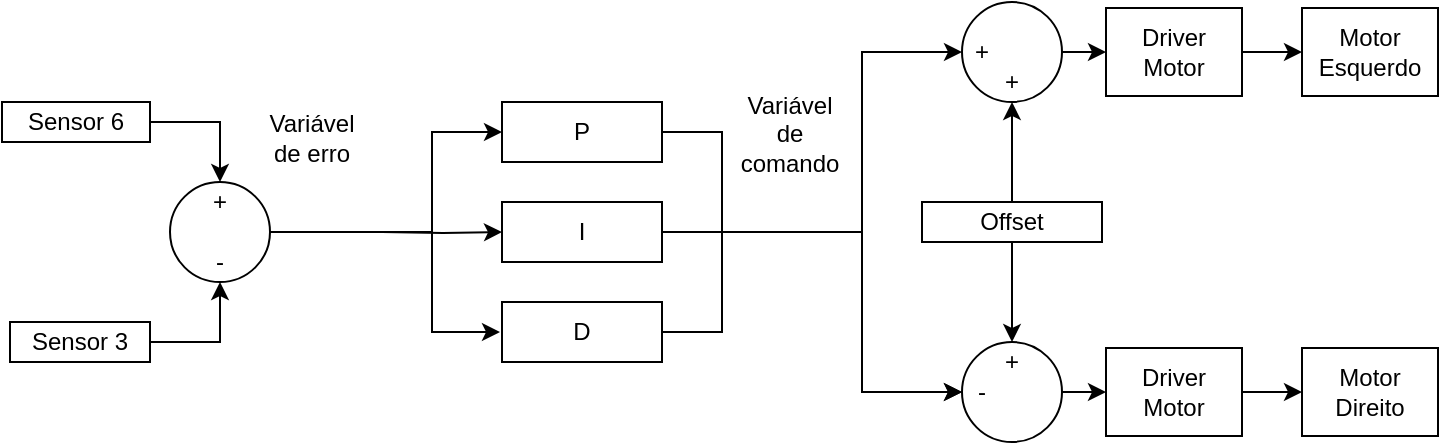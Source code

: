 <mxfile version="14.7.3" type="device"><diagram id="PGy4jMJpjteOQ0-NjsTB" name="Page-1"><mxGraphModel dx="1422" dy="786" grid="1" gridSize="10" guides="1" tooltips="1" connect="1" arrows="1" fold="1" page="1" pageScale="1" pageWidth="827" pageHeight="1169" math="0" shadow="0"><root><mxCell id="0"/><mxCell id="1" parent="0"/><mxCell id="bi_QcdGLL_Fe88sGq72_-1" style="edgeStyle=orthogonalEdgeStyle;rounded=0;orthogonalLoop=1;jettySize=auto;html=1;entryX=0;entryY=0.5;entryDx=0;entryDy=0;" edge="1" parent="1" source="bi_QcdGLL_Fe88sGq72_-4" target="bi_QcdGLL_Fe88sGq72_-66"><mxGeometry relative="1" as="geometry"><mxPoint x="465" y="305" as="targetPoint"/><Array as="points"><mxPoint x="415" y="355"/><mxPoint x="415" y="305"/><mxPoint x="485" y="305"/><mxPoint x="485" y="385"/></Array></mxGeometry></mxCell><mxCell id="bi_QcdGLL_Fe88sGq72_-2" value="" style="edgeStyle=orthogonalEdgeStyle;rounded=0;orthogonalLoop=1;jettySize=auto;html=1;entryX=0;entryY=0.5;entryDx=0;entryDy=0;" edge="1" parent="1" source="bi_QcdGLL_Fe88sGq72_-5" target="bi_QcdGLL_Fe88sGq72_-66"><mxGeometry relative="1" as="geometry"><mxPoint x="465" y="305" as="targetPoint"/><Array as="points"><mxPoint x="485" y="305"/><mxPoint x="485" y="385"/></Array></mxGeometry></mxCell><mxCell id="bi_QcdGLL_Fe88sGq72_-3" style="edgeStyle=orthogonalEdgeStyle;rounded=0;orthogonalLoop=1;jettySize=auto;html=1;entryX=0;entryY=0.5;entryDx=0;entryDy=0;" edge="1" parent="1" source="bi_QcdGLL_Fe88sGq72_-6" target="bi_QcdGLL_Fe88sGq72_-58"><mxGeometry relative="1" as="geometry"><mxPoint x="465" y="305" as="targetPoint"/><Array as="points"><mxPoint x="415" y="255"/><mxPoint x="415" y="305"/><mxPoint x="485" y="305"/><mxPoint x="485" y="215"/></Array></mxGeometry></mxCell><mxCell id="bi_QcdGLL_Fe88sGq72_-4" value="D" style="rounded=0;whiteSpace=wrap;html=1;" vertex="1" parent="1"><mxGeometry x="305" y="340" width="80" height="30" as="geometry"/></mxCell><mxCell id="bi_QcdGLL_Fe88sGq72_-5" value="I" style="rounded=0;whiteSpace=wrap;html=1;" vertex="1" parent="1"><mxGeometry x="305" y="290" width="80" height="30" as="geometry"/></mxCell><mxCell id="bi_QcdGLL_Fe88sGq72_-6" value="P" style="rounded=0;whiteSpace=wrap;html=1;" vertex="1" parent="1"><mxGeometry x="305" y="240" width="80" height="30" as="geometry"/></mxCell><mxCell id="bi_QcdGLL_Fe88sGq72_-7" style="edgeStyle=orthogonalEdgeStyle;rounded=0;orthogonalLoop=1;jettySize=auto;html=1;entryX=0;entryY=0.5;entryDx=0;entryDy=0;" edge="1" parent="1" target="bi_QcdGLL_Fe88sGq72_-6"><mxGeometry relative="1" as="geometry"><mxPoint x="245" y="305" as="sourcePoint"/><Array as="points"><mxPoint x="270" y="305"/><mxPoint x="270" y="255"/></Array></mxGeometry></mxCell><mxCell id="bi_QcdGLL_Fe88sGq72_-8" style="edgeStyle=orthogonalEdgeStyle;rounded=0;orthogonalLoop=1;jettySize=auto;html=1;entryX=0;entryY=0.5;entryDx=0;entryDy=0;" edge="1" parent="1" target="bi_QcdGLL_Fe88sGq72_-5"><mxGeometry relative="1" as="geometry"><mxPoint x="245" y="305" as="sourcePoint"/></mxGeometry></mxCell><mxCell id="bi_QcdGLL_Fe88sGq72_-9" style="edgeStyle=orthogonalEdgeStyle;rounded=0;orthogonalLoop=1;jettySize=auto;html=1;entryX=0;entryY=0.5;entryDx=0;entryDy=0;" edge="1" parent="1"><mxGeometry relative="1" as="geometry"><mxPoint x="189" y="305" as="sourcePoint"/><mxPoint x="304" y="355" as="targetPoint"/><Array as="points"><mxPoint x="270" y="305"/><mxPoint x="270" y="355"/></Array></mxGeometry></mxCell><mxCell id="bi_QcdGLL_Fe88sGq72_-10" value="Variável de comando" style="text;html=1;strokeColor=none;fillColor=none;align=center;verticalAlign=middle;whiteSpace=wrap;rounded=0;direction=south;" vertex="1" parent="1"><mxGeometry x="427" y="221" width="44" height="70" as="geometry"/></mxCell><mxCell id="bi_QcdGLL_Fe88sGq72_-11" value="Variável de erro" style="text;html=1;strokeColor=none;fillColor=none;align=center;verticalAlign=middle;whiteSpace=wrap;rounded=0;direction=south;" vertex="1" parent="1"><mxGeometry x="200" y="212.5" width="20" height="90" as="geometry"/></mxCell><mxCell id="bi_QcdGLL_Fe88sGq72_-37" value="" style="group" vertex="1" connectable="0" parent="1"><mxGeometry x="129" y="280" width="60" height="50" as="geometry"/></mxCell><mxCell id="bi_QcdGLL_Fe88sGq72_-38" value="&lt;span style=&quot;color: rgba(0 , 0 , 0 , 0) ; font-family: monospace ; font-size: 0px&quot;&gt;%3CmxGraphModel%3E%3Croot%3E%3CmxCell%20id%3D%220%22%2F%3E%3CmxCell%20id%3D%221%22%20parent%3D%220%22%2F%3E%3CmxCell%20id%3D%222%22%20value%3D%22Planta%22%20style%3D%22rounded%3D0%3BwhiteSpace%3Dwrap%3Bhtml%3D1%3B%22%20vertex%3D%221%22%20parent%3D%221%22%3E%3CmxGeometry%20x%3D%22577%22%20y%3D%22489%22%20width%3D%22110%22%20height%3D%2250%22%20as%3D%22geometry%22%2F%3E%3C%2FmxCell%3E%3C%2Froot%3E%3C%2FmxGraphModel%3E&lt;/span&gt;" style="ellipse;whiteSpace=wrap;html=1;aspect=fixed;" vertex="1" parent="bi_QcdGLL_Fe88sGq72_-37"><mxGeometry x="10" width="50" height="50" as="geometry"/></mxCell><mxCell id="bi_QcdGLL_Fe88sGq72_-39" value="+" style="text;html=1;strokeColor=none;fillColor=none;align=center;verticalAlign=middle;whiteSpace=wrap;rounded=0;" vertex="1" parent="bi_QcdGLL_Fe88sGq72_-37"><mxGeometry x="20" width="30" height="20" as="geometry"/></mxCell><mxCell id="bi_QcdGLL_Fe88sGq72_-40" value="-" style="text;html=1;strokeColor=none;fillColor=none;align=center;verticalAlign=middle;whiteSpace=wrap;rounded=0;" vertex="1" parent="bi_QcdGLL_Fe88sGq72_-37"><mxGeometry x="15" y="30" width="40" height="20" as="geometry"/></mxCell><mxCell id="bi_QcdGLL_Fe88sGq72_-50" style="edgeStyle=orthogonalEdgeStyle;rounded=0;orthogonalLoop=1;jettySize=auto;html=1;exitX=1;exitY=0.5;exitDx=0;exitDy=0;entryX=0.5;entryY=0;entryDx=0;entryDy=0;" edge="1" parent="1" source="bi_QcdGLL_Fe88sGq72_-42" target="bi_QcdGLL_Fe88sGq72_-39"><mxGeometry relative="1" as="geometry"/></mxCell><mxCell id="bi_QcdGLL_Fe88sGq72_-42" value="Sensor 6" style="text;html=1;fillColor=none;align=center;verticalAlign=middle;whiteSpace=wrap;rounded=0;strokeColor=#000000;" vertex="1" parent="1"><mxGeometry x="55" y="240" width="74" height="20" as="geometry"/></mxCell><mxCell id="bi_QcdGLL_Fe88sGq72_-52" style="edgeStyle=orthogonalEdgeStyle;rounded=0;orthogonalLoop=1;jettySize=auto;html=1;exitX=1;exitY=0.5;exitDx=0;exitDy=0;entryX=0.5;entryY=1;entryDx=0;entryDy=0;" edge="1" parent="1" source="bi_QcdGLL_Fe88sGq72_-43" target="bi_QcdGLL_Fe88sGq72_-40"><mxGeometry relative="1" as="geometry"/></mxCell><mxCell id="bi_QcdGLL_Fe88sGq72_-43" value="Sensor 3" style="text;html=1;fillColor=none;align=center;verticalAlign=middle;whiteSpace=wrap;rounded=0;strokeColor=#000000;" vertex="1" parent="1"><mxGeometry x="59" y="350" width="70" height="20" as="geometry"/></mxCell><mxCell id="bi_QcdGLL_Fe88sGq72_-56" value="" style="group" vertex="1" connectable="0" parent="1"><mxGeometry x="525" y="190" width="60" height="50" as="geometry"/></mxCell><mxCell id="bi_QcdGLL_Fe88sGq72_-57" value="&lt;span style=&quot;color: rgba(0 , 0 , 0 , 0) ; font-family: monospace ; font-size: 0px&quot;&gt;%3CmxGraphModel%3E%3Croot%3E%3CmxCell%20id%3D%220%22%2F%3E%3CmxCell%20id%3D%221%22%20parent%3D%220%22%2F%3E%3CmxCell%20id%3D%222%22%20value%3D%22Planta%22%20style%3D%22rounded%3D0%3BwhiteSpace%3Dwrap%3Bhtml%3D1%3B%22%20vertex%3D%221%22%20parent%3D%221%22%3E%3CmxGeometry%20x%3D%22577%22%20y%3D%22489%22%20width%3D%22110%22%20height%3D%2250%22%20as%3D%22geometry%22%2F%3E%3C%2FmxCell%3E%3C%2Froot%3E%3C%2FmxGraphModel%3E&lt;/span&gt;" style="ellipse;whiteSpace=wrap;html=1;aspect=fixed;" vertex="1" parent="bi_QcdGLL_Fe88sGq72_-56"><mxGeometry x="10" width="50" height="50" as="geometry"/></mxCell><mxCell id="bi_QcdGLL_Fe88sGq72_-58" value="+" style="text;html=1;strokeColor=none;fillColor=none;align=center;verticalAlign=middle;whiteSpace=wrap;rounded=0;" vertex="1" parent="bi_QcdGLL_Fe88sGq72_-56"><mxGeometry x="10" y="15" width="20" height="20" as="geometry"/></mxCell><mxCell id="bi_QcdGLL_Fe88sGq72_-59" value="+" style="text;html=1;strokeColor=none;fillColor=none;align=center;verticalAlign=middle;whiteSpace=wrap;rounded=0;" vertex="1" parent="bi_QcdGLL_Fe88sGq72_-56"><mxGeometry x="15" y="30" width="40" height="20" as="geometry"/></mxCell><mxCell id="bi_QcdGLL_Fe88sGq72_-64" value="" style="group" vertex="1" connectable="0" parent="1"><mxGeometry x="525" y="360" width="60" height="50" as="geometry"/></mxCell><mxCell id="bi_QcdGLL_Fe88sGq72_-65" value="&lt;span style=&quot;color: rgba(0 , 0 , 0 , 0) ; font-family: monospace ; font-size: 0px&quot;&gt;%3CmxGraphModel%3E%3Croot%3E%3CmxCell%20id%3D%220%22%2F%3E%3CmxCell%20id%3D%221%22%20parent%3D%220%22%2F%3E%3CmxCell%20id%3D%222%22%20value%3D%22Planta%22%20style%3D%22rounded%3D0%3BwhiteSpace%3Dwrap%3Bhtml%3D1%3B%22%20vertex%3D%221%22%20parent%3D%221%22%3E%3CmxGeometry%20x%3D%22577%22%20y%3D%22489%22%20width%3D%22110%22%20height%3D%2250%22%20as%3D%22geometry%22%2F%3E%3C%2FmxCell%3E%3C%2Froot%3E%3C%2FmxGraphModel%3E&lt;/span&gt;" style="ellipse;whiteSpace=wrap;html=1;aspect=fixed;" vertex="1" parent="bi_QcdGLL_Fe88sGq72_-64"><mxGeometry x="10" width="50" height="50" as="geometry"/></mxCell><mxCell id="bi_QcdGLL_Fe88sGq72_-66" value="-" style="text;html=1;strokeColor=none;fillColor=none;align=center;verticalAlign=middle;whiteSpace=wrap;rounded=0;" vertex="1" parent="bi_QcdGLL_Fe88sGq72_-64"><mxGeometry x="10" y="15" width="20" height="20" as="geometry"/></mxCell><mxCell id="bi_QcdGLL_Fe88sGq72_-67" value="+" style="text;html=1;strokeColor=none;fillColor=none;align=center;verticalAlign=middle;whiteSpace=wrap;rounded=0;" vertex="1" parent="bi_QcdGLL_Fe88sGq72_-64"><mxGeometry x="15" width="40" height="20" as="geometry"/></mxCell><mxCell id="bi_QcdGLL_Fe88sGq72_-69" style="edgeStyle=orthogonalEdgeStyle;rounded=0;orthogonalLoop=1;jettySize=auto;html=1;exitX=0.5;exitY=1;exitDx=0;exitDy=0;entryX=0.5;entryY=0;entryDx=0;entryDy=0;" edge="1" parent="1" source="bi_QcdGLL_Fe88sGq72_-68" target="bi_QcdGLL_Fe88sGq72_-67"><mxGeometry relative="1" as="geometry"/></mxCell><mxCell id="bi_QcdGLL_Fe88sGq72_-70" style="edgeStyle=orthogonalEdgeStyle;rounded=0;orthogonalLoop=1;jettySize=auto;html=1;exitX=0.5;exitY=0;exitDx=0;exitDy=0;entryX=0.5;entryY=1;entryDx=0;entryDy=0;" edge="1" parent="1" source="bi_QcdGLL_Fe88sGq72_-68" target="bi_QcdGLL_Fe88sGq72_-59"><mxGeometry relative="1" as="geometry"/></mxCell><mxCell id="bi_QcdGLL_Fe88sGq72_-68" value="Offset" style="text;html=1;align=center;verticalAlign=middle;whiteSpace=wrap;rounded=0;strokeColor=#000000;" vertex="1" parent="1"><mxGeometry x="515" y="290" width="90" height="20" as="geometry"/></mxCell><mxCell id="bi_QcdGLL_Fe88sGq72_-79" style="edgeStyle=orthogonalEdgeStyle;rounded=0;orthogonalLoop=1;jettySize=auto;html=1;exitX=1;exitY=0.5;exitDx=0;exitDy=0;entryX=0;entryY=0.5;entryDx=0;entryDy=0;" edge="1" parent="1" source="bi_QcdGLL_Fe88sGq72_-74" target="bi_QcdGLL_Fe88sGq72_-78"><mxGeometry relative="1" as="geometry"/></mxCell><mxCell id="bi_QcdGLL_Fe88sGq72_-74" value="Driver&lt;br&gt;Motor" style="rounded=0;whiteSpace=wrap;html=1;" vertex="1" parent="1"><mxGeometry x="607" y="193" width="68" height="44" as="geometry"/></mxCell><mxCell id="bi_QcdGLL_Fe88sGq72_-75" style="edgeStyle=orthogonalEdgeStyle;rounded=0;orthogonalLoop=1;jettySize=auto;html=1;exitX=1;exitY=0.5;exitDx=0;exitDy=0;entryX=0;entryY=0.5;entryDx=0;entryDy=0;" edge="1" parent="1" source="bi_QcdGLL_Fe88sGq72_-57" target="bi_QcdGLL_Fe88sGq72_-74"><mxGeometry relative="1" as="geometry"/></mxCell><mxCell id="bi_QcdGLL_Fe88sGq72_-81" style="edgeStyle=orthogonalEdgeStyle;rounded=0;orthogonalLoop=1;jettySize=auto;html=1;exitX=1;exitY=0.5;exitDx=0;exitDy=0;entryX=0;entryY=0.5;entryDx=0;entryDy=0;" edge="1" parent="1" source="bi_QcdGLL_Fe88sGq72_-76" target="bi_QcdGLL_Fe88sGq72_-80"><mxGeometry relative="1" as="geometry"/></mxCell><mxCell id="bi_QcdGLL_Fe88sGq72_-76" value="Driver&lt;br&gt;Motor" style="rounded=0;whiteSpace=wrap;html=1;" vertex="1" parent="1"><mxGeometry x="607" y="363" width="68" height="44" as="geometry"/></mxCell><mxCell id="bi_QcdGLL_Fe88sGq72_-77" style="edgeStyle=orthogonalEdgeStyle;rounded=0;orthogonalLoop=1;jettySize=auto;html=1;exitX=1;exitY=0.5;exitDx=0;exitDy=0;entryX=0;entryY=0.5;entryDx=0;entryDy=0;" edge="1" parent="1" source="bi_QcdGLL_Fe88sGq72_-65" target="bi_QcdGLL_Fe88sGq72_-76"><mxGeometry relative="1" as="geometry"/></mxCell><mxCell id="bi_QcdGLL_Fe88sGq72_-78" value="Motor&lt;br&gt;Esquerdo" style="rounded=0;whiteSpace=wrap;html=1;" vertex="1" parent="1"><mxGeometry x="705" y="193" width="68" height="44" as="geometry"/></mxCell><mxCell id="bi_QcdGLL_Fe88sGq72_-80" value="Motor&lt;br&gt;Direito" style="rounded=0;whiteSpace=wrap;html=1;" vertex="1" parent="1"><mxGeometry x="705" y="363" width="68" height="44" as="geometry"/></mxCell></root></mxGraphModel></diagram></mxfile>